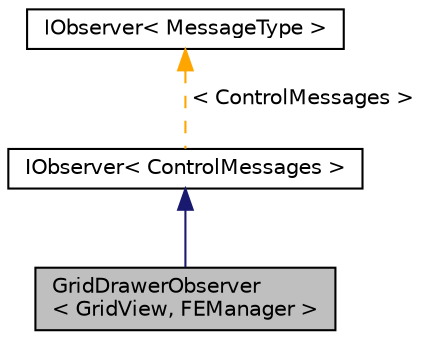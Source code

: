 digraph "GridDrawerObserver&lt; GridView, FEManager &gt;"
{
 // LATEX_PDF_SIZE
  edge [fontname="Helvetica",fontsize="10",labelfontname="Helvetica",labelfontsize="10"];
  node [fontname="Helvetica",fontsize="10",shape=record];
  Node1 [label="GridDrawerObserver\l\< GridView, FEManager \>",height=0.2,width=0.4,color="black", fillcolor="grey75", style="filled", fontcolor="black",tooltip=" "];
  Node2 -> Node1 [dir="back",color="midnightblue",fontsize="10",style="solid",fontname="Helvetica"];
  Node2 [label="IObserver\< ControlMessages \>",height=0.2,width=0.4,color="black", fillcolor="white", style="filled",URL="$d9/d6e/a01409.html",tooltip=" "];
  Node3 -> Node2 [dir="back",color="orange",fontsize="10",style="dashed",label=" \< ControlMessages \>" ,fontname="Helvetica"];
  Node3 [label="IObserver\< MessageType \>",height=0.2,width=0.4,color="black", fillcolor="white", style="filled",URL="$d9/d6e/a01409.html",tooltip=" "];
}

